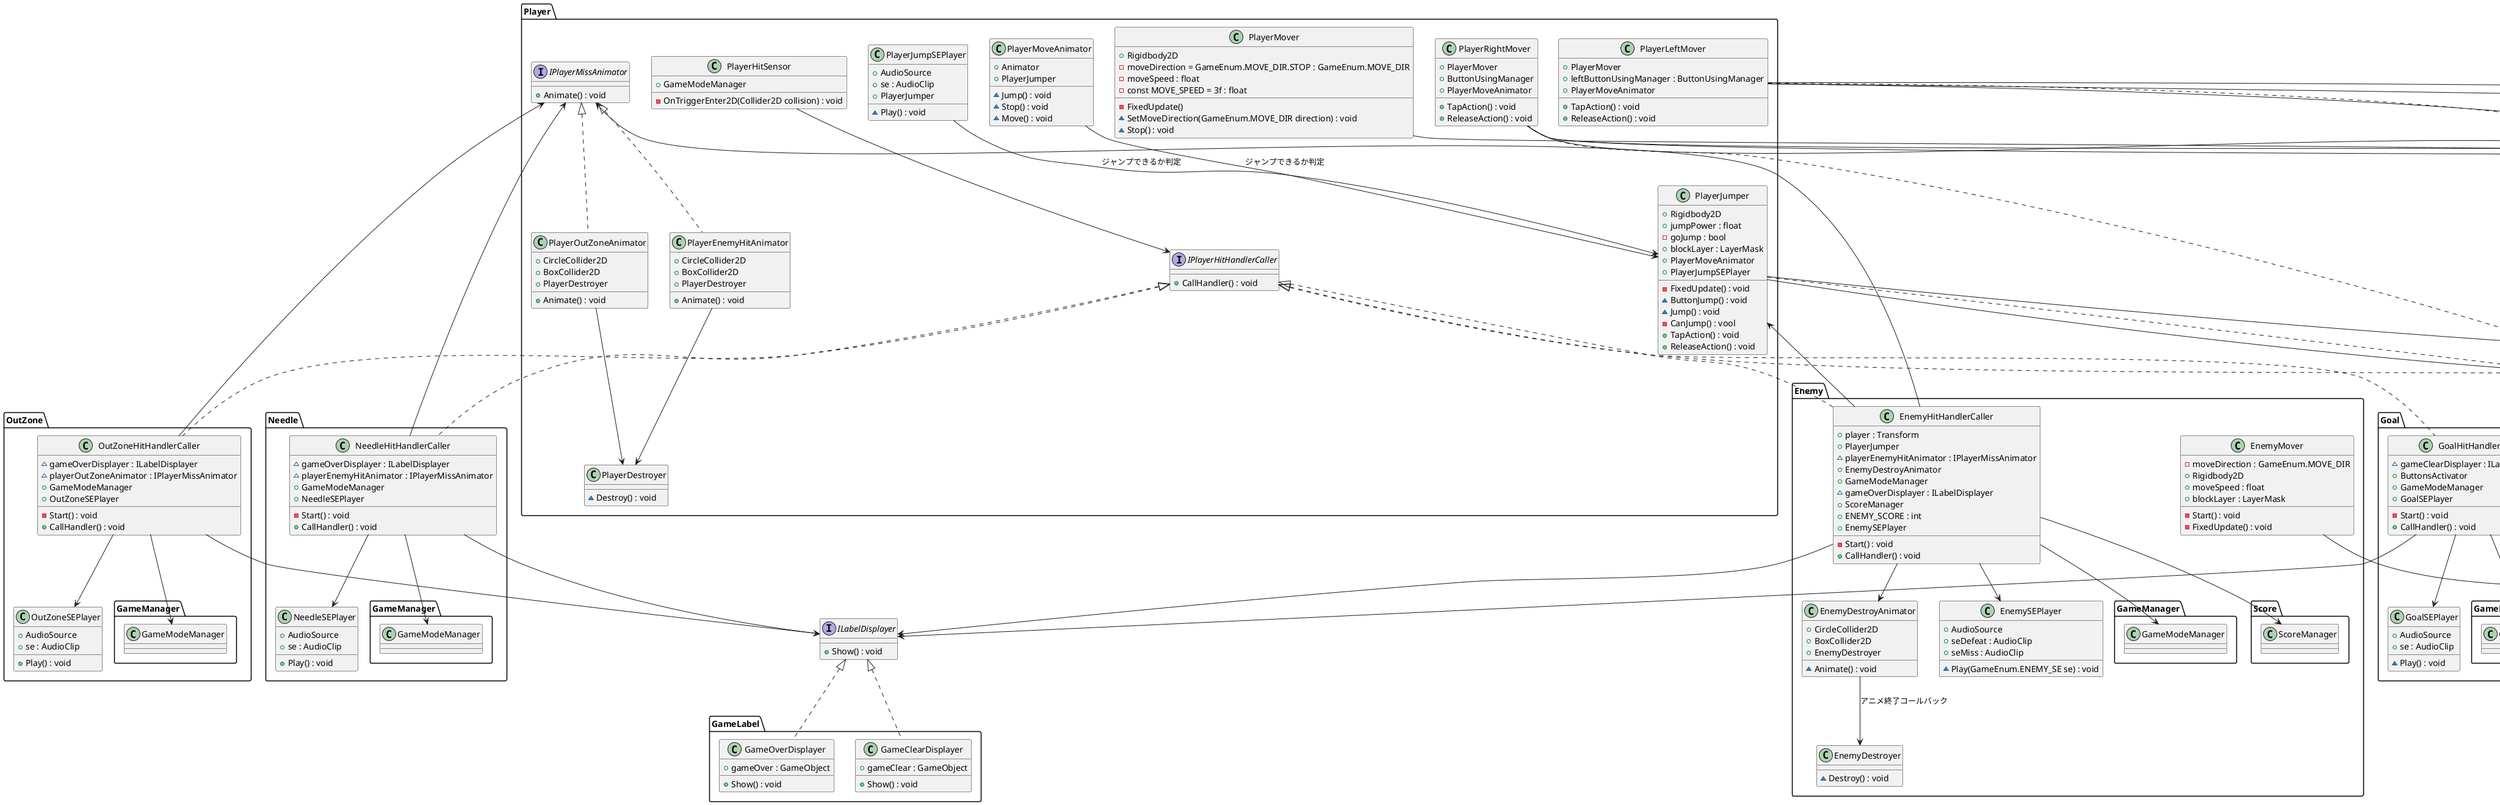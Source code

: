 @startuml 181021class
interface ILabelDisplayer{
    + Show() : void
}

class GameEnum{
    + MOVE_DIR : enum
    + GAME_MODE : enum
    + ENEMY_SE : enum
}

namespace UI{
    interface IUIButtonHandlerCaller{
        + CallTapHandler() : void
        + CallReleaseHandler() : void
    }

    interface IUIButtonHandler{
        + TapAction() : void
        + ReleaseAction() : void
    }

    class ButtonsActivator{
        + buttons : GameObject
        + SetActive(bool isActive) : void
    }

    class ButtonUsingManager{
        - isUsing : bool
        - Start() : void
        ~ SetIsUsing(bool isUsing) : void
        ~ GetIsUsing() : bool
    }
        
    class LeftButtonHandlerCaller{
        + playerLeftMover : IUIButtonHandler
        - Start() : void
        + CallTapHandler() : void
        + CallReleaseHandler() : void
    }
    LeftButtonHandlerCaller .u.|> IUIButtonHandlerCaller
    LeftButtonHandlerCaller -d-> IUIButtonHandler

    class RightButtonHandlerCaller{
        + playerRightMover : IUIButtonHandler
        - Start() : void
        + CallTapHandler() : void
        + CallReleaseHandler() : void
    }
    RightButtonHandlerCaller .u.|> IUIButtonHandlerCaller
    RightButtonHandlerCaller --> IUIButtonHandler

    class JumpButtonHandlerCaller{
        + playerJumper : IUIButtonHandler
        - Start() : void
        + CallTapHandler() : void
        + CallReleaseHandler() : void
    }
    JumpButtonHandlerCaller .u.|> IUIButtonHandlerCaller
    JumpButtonHandlerCaller -d-> IUIButtonHandler
}

namespace KeyboardInput{
    class KeyboardHandlerCaller{
        + PlayerMover
        + PlayerJumper
        + leftButtonUsingManager : ButtonUsingManager
        + rightButtonUsingManager : ButtonUsingManager
        + jumpButtonUsingManager : ButtonUsingManager
        + GameModeManager
        + PlayerMoveAnimator
        + PlayerJumpSEPlayer
        - Update() : void
    }
    KeyboardHandlerCaller --> Player.PlayerMover
    KeyboardHandlerCaller --> Player.PlayerJumper
    KeyboardHandlerCaller --> UI.ButtonUsingManager
    KeyboardHandlerCaller --> GameManager.GameModeManager
    KeyboardHandlerCaller --> Player.PlayerMoveAnimator
    KeyboardHandlerCaller --> Player.PlayerJumpSEPlayer
}

namespace Player{
    interface IPlayerHitHandlerCaller{
        + CallHandler() : void
    }

    interface IPlayerMissAnimator{
        + Animate() : void
    }

    class PlayerDestroyer{
        ~ Destroy() : void
    }

    class PlayerHitSensor{
        + GameModeManager
        - OnTriggerEnter2D(Collider2D collision) : void
    }
    PlayerHitSensor -d-> IPlayerHitHandlerCaller

    class PlayerJumper{
        + Rigidbody2D
        + jumpPower : float
        - goJump : bool
        + blockLayer : LayerMask
        + PlayerMoveAnimator
        + PlayerJumpSEPlayer
        - FixedUpdate() : void
        ~ ButtonJump() : void
        ~ Jump() : void
        - CanJump() : vool
        + TapAction() : void
        + ReleaseAction() : void
    }
    PlayerJumper ..|> UI.IUIButtonHandler
    PlayerJumper --> PlayerMoveAnimator
    PlayerJumper --> PlayerJumpSEPlayer

    class PlayerLeftMover{
        + PlayerMover
        + leftButtonUsingManager : ButtonUsingManager
        + PlayerMoveAnimator
        + TapAction() : void
        + ReleaseAction() : void
    }
    PlayerLeftMover ..|> UI.IUIButtonHandler
    PlayerLeftMover --> PlayerMover
    PlayerLeftMover --> UI.ButtonUsingManager
    PlayerLeftMover --> PlayerMoveAnimator

    class PlayerRightMover{
        + PlayerMover
        + ButtonUsingManager
        + PlayerMoveAnimator
        + TapAction() : void
        + ReleaseAction() : void
    }
    PlayerRightMover .u.|> UI.IUIButtonHandler
    PlayerRightMover --> PlayerMover
    PlayerRightMover --> UI.ButtonUsingManager
    PlayerRightMover --> PlayerMoveAnimator

    class PlayerMoveAnimator{
        + Animator
        + PlayerJumper
        ~ Jump() : void
        ~ Stop() : void
        ~ Move() : void
    }
    PlayerMoveAnimator --> PlayerJumper : ジャンプできるか判定

    class PlayerMover{
        + Rigidbody2D
        - moveDirection = GameEnum.MOVE_DIR.STOP : GameEnum.MOVE_DIR
        - moveSpeed : float
        - const MOVE_SPEED = 3f : float
        - FixedUpdate()
        ~ SetMoveDirection(GameEnum.MOVE_DIR direction) : void
        ~ Stop() : void
    }
    PlayerMover -d-> .GameEnum

    class PlayerEnemyHitAnimator{
        + CircleCollider2D
        + BoxCollider2D
        + PlayerDestroyer
        + Animate() : void
    }
    PlayerEnemyHitAnimator .u.|> IPlayerMissAnimator
    PlayerEnemyHitAnimator --> PlayerDestroyer

    class PlayerOutZoneAnimator{
        + CircleCollider2D
        + BoxCollider2D
        + PlayerDestroyer
        + Animate() : void
    }
    PlayerOutZoneAnimator .u.|> IPlayerMissAnimator
    PlayerOutZoneAnimator --> PlayerDestroyer

    class PlayerJumpSEPlayer{
        + AudioSource
        + se : AudioClip
        + PlayerJumper
        ~ Play() : void
    }
    PlayerJumpSEPlayer --> PlayerJumper : ジャンプできるか判定
}

namespace Enemy{
    class EnemyDestroyAnimator{
        + CircleCollider2D
        + BoxCollider2D
        + EnemyDestroyer
        ~ Animate() : void
    }
    EnemyDestroyAnimator --> EnemyDestroyer : アニメ終了コールバック

    class EnemyDestroyer{
        ~ Destroy() : void
    }
    
    class EnemyHitHandlerCaller{
        + player : Transform
        + PlayerJumper
        ~ playerEnemyHitAnimator : IPlayerMissAnimator
        + EnemyDestroyAnimator
        + GameModeManager
        ~ gameOverDisplayer : ILabelDisplayer
        + ScoreManager
        + ENEMY_SCORE : int
        + EnemySEPlayer
        - Start() : void
        + CallHandler() : void
    }
    EnemyHitHandlerCaller .u.|> Player.IPlayerHitHandlerCaller
    EnemyHitHandlerCaller -u-> Player.PlayerJumper
    EnemyHitHandlerCaller -u-> Player.IPlayerMissAnimator
    EnemyHitHandlerCaller --> EnemyDestroyAnimator
    EnemyHitHandlerCaller -d-> GameManager.GameModeManager
    EnemyHitHandlerCaller -d-> .ILabelDisplayer
    EnemyHitHandlerCaller --> Score.ScoreManager
    EnemyHitHandlerCaller --> EnemySEPlayer

    class EnemyMover{
        - moveDirection : GameEnum.MOVE_DIR
        + Rigidbody2D
        + moveSpeed : float
        + blockLayer : LayerMask
        - Start() : void
        - FixedUpdate() : void        
    }
    EnemyMover -d-> .GameEnum

    class EnemySEPlayer{
        + AudioSource
        + seDefeat : AudioClip
        + seMiss : AudioClip
        ~ Play(GameEnum.ENEMY_SE se) : void
    }
}

namespace Needle{
    class NeedleHitHandlerCaller{
        ~ gameOverDisplayer : ILabelDisplayer
        ~ playerEnemyHitAnimator : IPlayerMissAnimator
        + GameModeManager 
        + NeedleSEPlayer
        - Start() : void
        + CallHandler() : void
    }
    NeedleHitHandlerCaller .u.|> Player.IPlayerHitHandlerCaller
    NeedleHitHandlerCaller -d-> .ILabelDisplayer
    NeedleHitHandlerCaller -d-> Player.IPlayerMissAnimator
    NeedleHitHandlerCaller -d-> GameManager.GameModeManager
    NeedleHitHandlerCaller --> NeedleSEPlayer

    class NeedleSEPlayer{
        + AudioSource
        + se : AudioClip
        + Play() : void
    }
}

namespace OutZone{
    class OutZoneHitHandlerCaller{
        ~ gameOverDisplayer : ILabelDisplayer
        ~ playerOutZoneAnimator : IPlayerMissAnimator
        + GameModeManager
        + OutZoneSEPlayer        
        - Start() : void
        + CallHandler() : void
    }
    OutZoneHitHandlerCaller .u.|> Player.IPlayerHitHandlerCaller
    OutZoneHitHandlerCaller -d-> .ILabelDisplayer
    OutZoneHitHandlerCaller -u-> Player.IPlayerMissAnimator
    OutZoneHitHandlerCaller -d-> GameManager.GameModeManager
    OutZoneHitHandlerCaller --> OutZoneSEPlayer

    class OutZoneSEPlayer{
        + AudioSource
        + se : AudioClip
        + Play() : void
    }
}

namespace Orb{
    class OrbDestroyAnimator{
        + CircleCollider2D
        + OrbDestroyer
        + SpriteRenderer
        ~ Animate() : void
    }
    OrbDestroyAnimator --> OrbDestroyer : アニメ終了コールバック

    class OrbDestroyer{
        ~ Destroy() : void
    }

    class OrbHitHandlerCaller{
        + OrbDestroyAnimator
        + OrbManager
        + ScoreManager
        + OrbSEPlayer
        - gotFlag = false : bool
        + CallHandler() : void
    }
    OrbHitHandlerCaller .u.|> Player.IPlayerHitHandlerCaller
    OrbHitHandlerCaller -d-> OrbDestroyAnimator
    OrbHitHandlerCaller -d-> OrbManager
    OrbHitHandlerCaller -d-> Score.ScoreManager
    OrbHitHandlerCaller --> OrbSEPlayer

    class OrbManager{
        + ORB_POINT : int
        ~ GetOrbPoint() : int
    }

    class OrbSEPlayer{
        + AudioSource
        + se : AudioClip
        ~ Play() : void
    }
}

namespace Goal{    
    class GoalHitHandlerCaller{
        ~ gameClearDisplayer : ILabelDisplayer
        + ButtonsActivator
        + GameModeManager
        + GoalSEPlayer
        - Start() : void
        + CallHandler() : void
    }
    GoalHitHandlerCaller .u.|> Player.IPlayerHitHandlerCaller
    GoalHitHandlerCaller -u-> UI.ButtonsActivator
    GoalHitHandlerCaller -d-> GameManager.GameModeManager
    GoalHitHandlerCaller -d-> .ILabelDisplayer
    GoalHitHandlerCaller --> GoalSEPlayer

    class GoalSEPlayer{
        + AudioSource
        + se : AudioClip
        ~ Play() : void
    }
}

namespace GameLabel{    
    class GameClearDisplayer{
        + gameClear : GameObject
        + Show() : void        
    }
    GameClearDisplayer .u.|> .ILabelDisplayer

    
    class GameOverDisplayer{
        + gameOver : GameObject
        + Show() : void
    }
    GameOverDisplayer .u.|> .ILabelDisplayer
}

namespace GameManager{
    class GameModeManager{
        - gameMode : GameEnum.GAME_MODE
        - Start() : void
        ~ GetGameMode() : GameEnum.GAME_MODE
        ~ SetGameMode(GameEnum.GAME_MODE gameMode) : void
    }
    GameModeManager -d-> .GameEnum
}

namespace Score{
    class ScoreDisplayer{
        + ScoreManager
        - displayScore = 0 : int
        + textComponent : Text
        - Update() : void
        - RefreshScore() : void
    }
    ScoreDisplayer --> ScoreManager : 監視

    class ScoreManager{
        + MAX_SCORE = 999999 : int
        - score = 0 : int
        - Awake() : void
        ~ AddScore(int point) : void
        ~ GetScore() : int
    }

}

@enduml